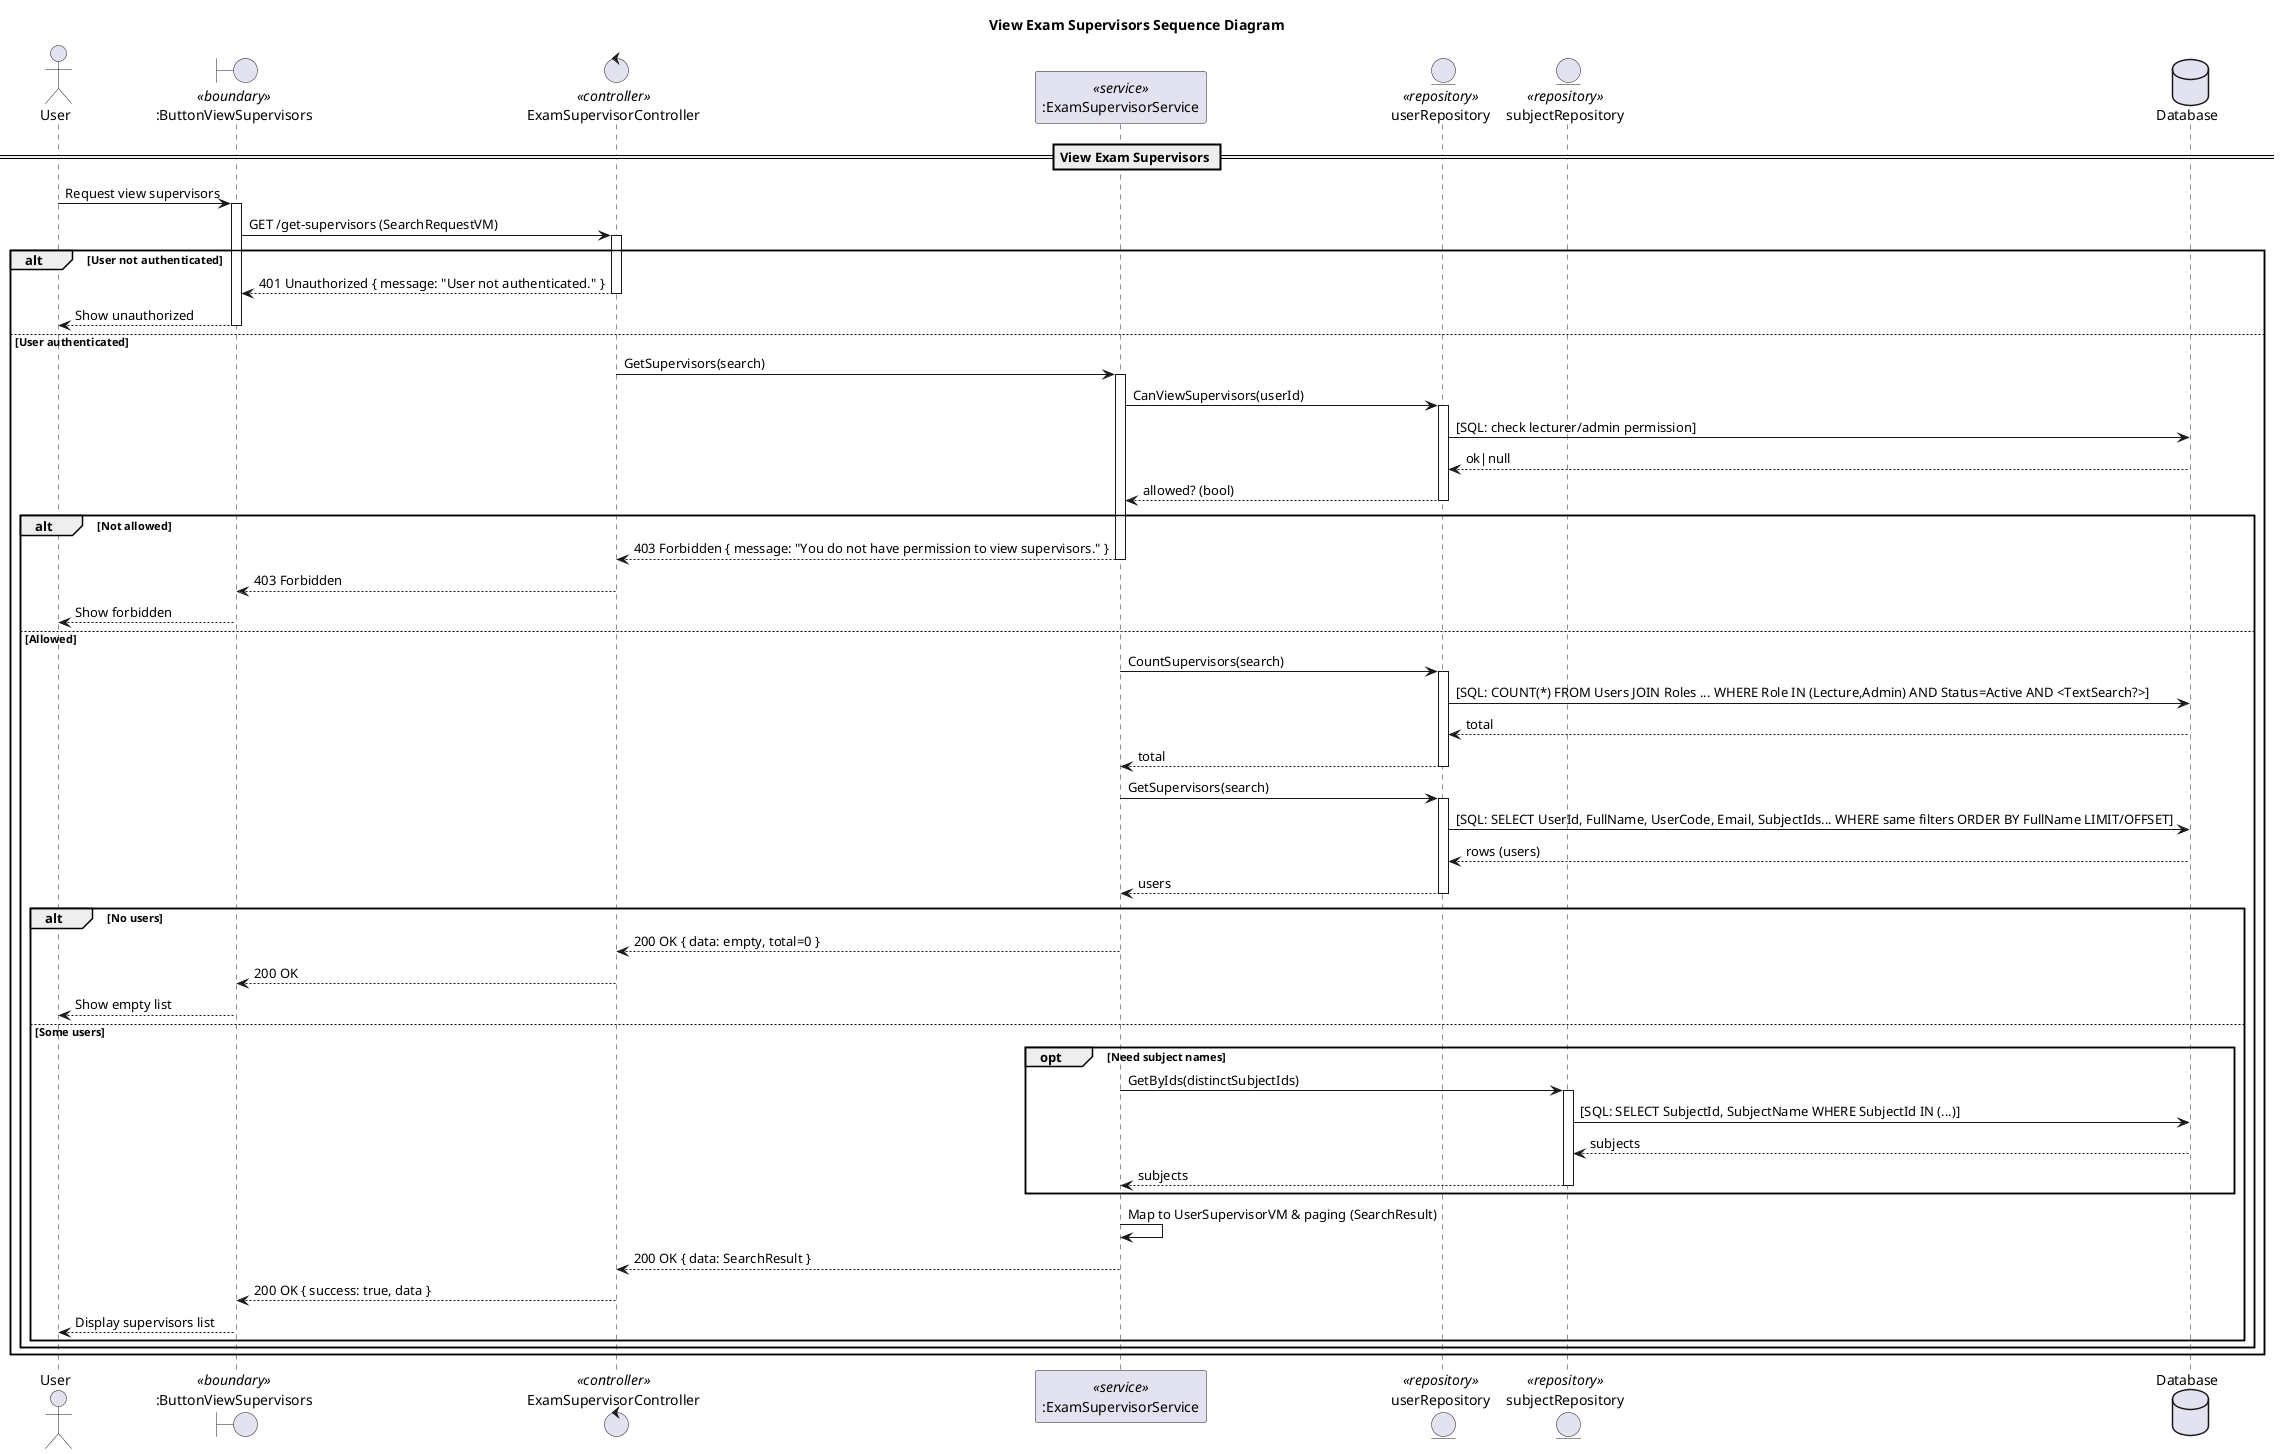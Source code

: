 @startuml
title View Exam Supervisors Sequence Diagram 

actor "User" as Client
boundary ":ButtonViewSupervisors" as UI <<boundary>>
control "ExamSupervisorController" as Controller <<controller>>
participant ":ExamSupervisorService" as Service <<service>>

entity "userRepository" as UserRepo <<repository>>
entity "subjectRepository" as SubjRepo <<repository>>

database "Database" as DB

== View Exam Supervisors ==

Client -> UI: Request view supervisors
activate UI
UI -> Controller: GET /get-supervisors (SearchRequestVM)
activate Controller

alt User not authenticated
  Controller --> UI: 401 Unauthorized { message: "User not authenticated." }
  deactivate Controller
  UI --> Client: Show unauthorized
  deactivate UI
else User authenticated
  Controller -> Service: GetSupervisors(search)
  activate Service

  '--- Authorization ---
  Service -> UserRepo: CanViewSupervisors(userId)
  activate UserRepo
  UserRepo -> DB: [SQL: check lecturer/admin permission]
  DB --> UserRepo: ok|null
  UserRepo --> Service: allowed? (bool)
  deactivate UserRepo

  alt Not allowed
    Service --> Controller: 403 Forbidden { message: "You do not have permission to view supervisors." }
    deactivate Service
    Controller --> UI: 403 Forbidden
    deactivate Controller
    UI --> Client: Show forbidden
    deactivate UI
  else Allowed
    '--- Count supervisors (role != Student, status=Active, filters) ---
    Service -> UserRepo: CountSupervisors(search)
    activate UserRepo
    UserRepo -> DB: [SQL: COUNT(*) FROM Users JOIN Roles ... WHERE Role IN (Lecture,Admin) AND Status=Active AND <TextSearch?>]
    DB --> UserRepo: total
    UserRepo --> Service: total
    deactivate UserRepo

    '--- Get paged supervisors (basic fields) ---
    Service -> UserRepo: GetSupervisors(search)
    activate UserRepo
    UserRepo -> DB: [SQL: SELECT UserId, FullName, UserCode, Email, SubjectIds... WHERE same filters ORDER BY FullName LIMIT/OFFSET]
    DB --> UserRepo: rows (users)
    UserRepo --> Service: users
    deactivate UserRepo

    alt No users
      Service --> Controller: 200 OK { data: empty, total=0 }
      deactivate Service
      Controller --> UI: 200 OK
      deactivate Controller
      UI --> Client: Show empty list
      deactivate UI
    else Some users
      '--- (Optional) load subject names for display ---
      opt Need subject names
        Service -> SubjRepo: GetByIds(distinctSubjectIds)
        activate SubjRepo
        SubjRepo -> DB: [SQL: SELECT SubjectId, SubjectName WHERE SubjectId IN (...)]
        DB --> SubjRepo: subjects
        SubjRepo --> Service: subjects
        deactivate SubjRepo
      end opt

      Service -> Service: Map to UserSupervisorVM & paging (SearchResult)
      Service --> Controller: 200 OK { data: SearchResult }
      deactivate Service
      Controller --> UI: 200 OK { success: true, data }
      deactivate Controller
      UI --> Client: Display supervisors list
      deactivate UI
    end alt
  end alt
end alt
@enduml
